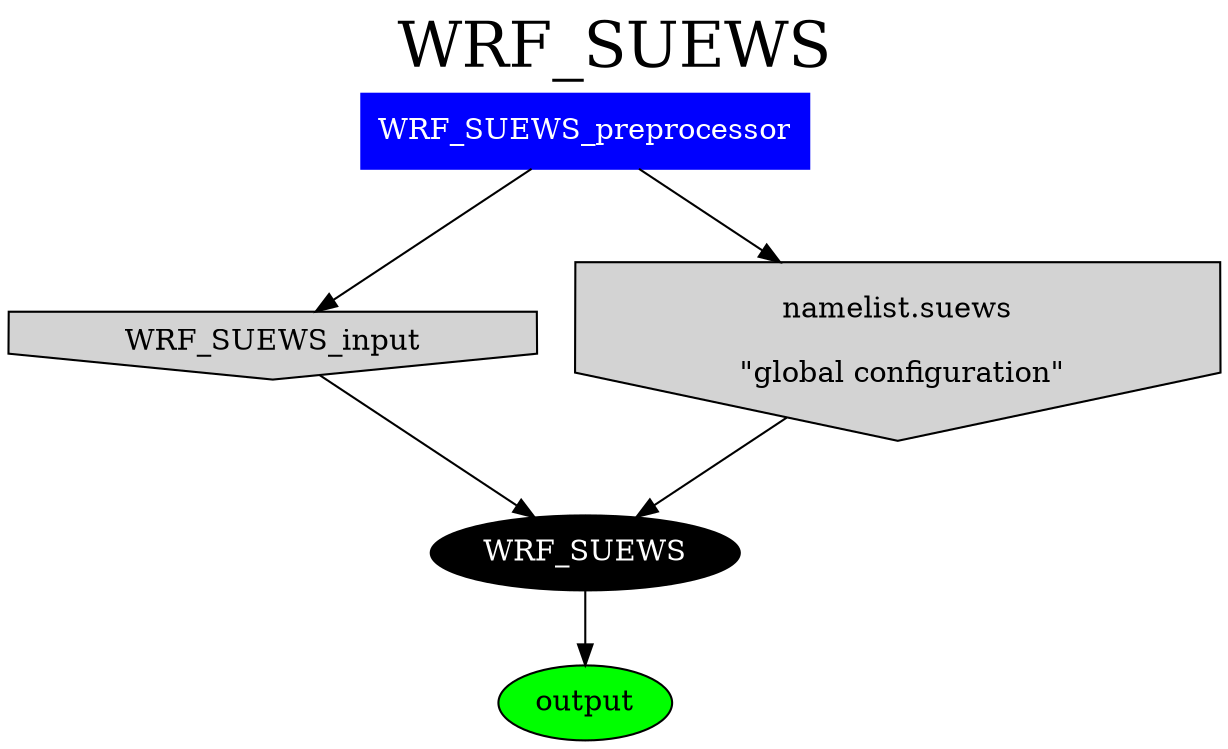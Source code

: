 digraph WRF_SUEWS_all {
    label="WRF_SUEWS";
    labelloc="t"
    fontsize=30
    dpi = 350

    WRF_SUEWS_preprocessor [fontcolor=white,fillcolor=blue,style=filled,shape=box,color=blue];
    WRF_SUEWS_input [shape=invhouse,bgcolor=black,style=filled];
    namelist [shape=invhouse,bgcolor=black,style=filled,label="namelist.suews\n\n \"global configuration\""]
    WRF_SUEWS [fontcolor=white,fillcolor=black,style=filled,];
    output [style=filled,fillcolor=green]

    WRF_SUEWS_preprocessor -> namelist;
    WRF_SUEWS_preprocessor -> WRF_SUEWS_input;
    WRF_SUEWS_input -> WRF_SUEWS;
    namelist -> WRF_SUEWS;
    WRF_SUEWS -> output;
    
}